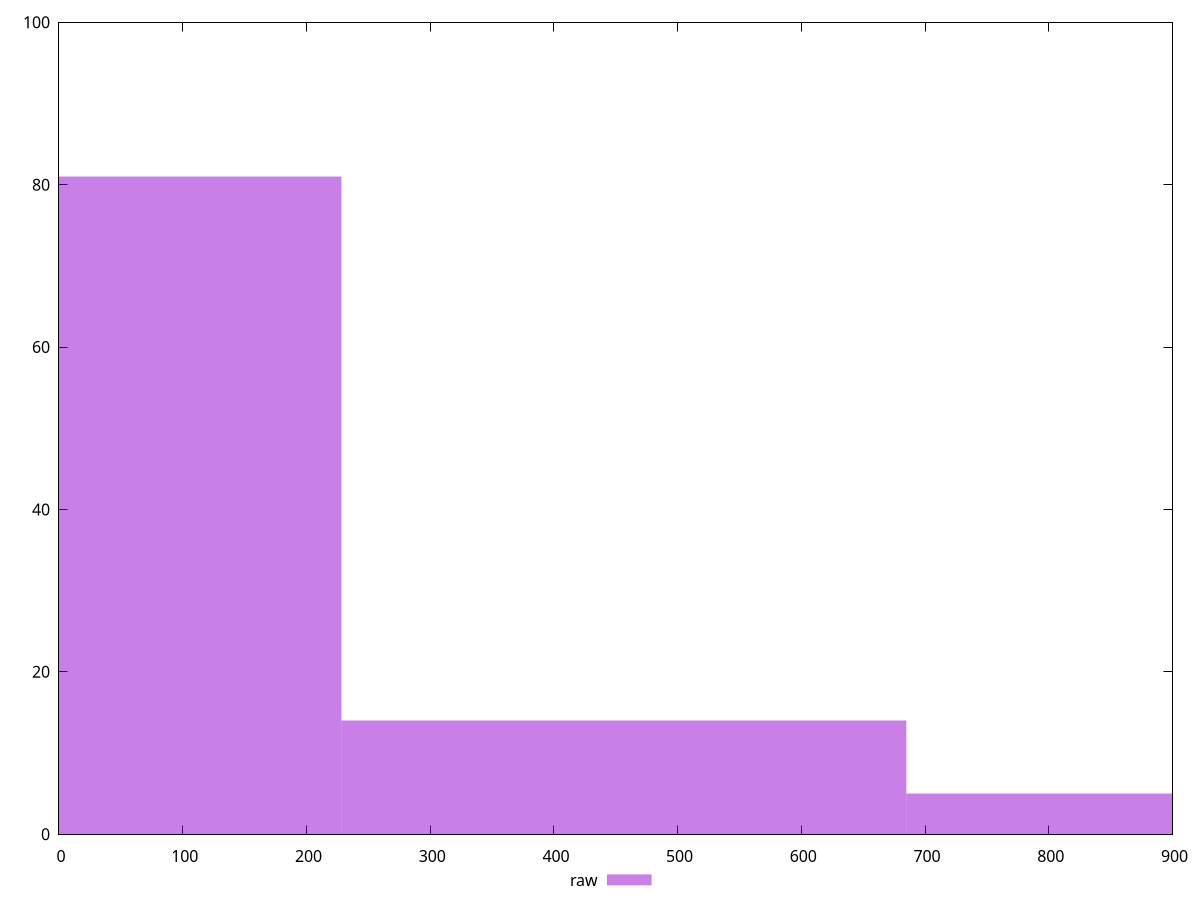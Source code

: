 reset

$raw <<EOF
0 81
456.5744488521897 14
913.1488977043794 5
EOF

set key outside below
set boxwidth 456.5744488521897
set xrange [0:900]
set yrange [0:100]
set trange [0:100]
set style fill transparent solid 0.5 noborder
set terminal svg size 640, 490 enhanced background rgb 'white'
set output "report_00015_2021-02-09T16-11-33.973Z/uses-http2/samples/pages+cached/raw/histogram.svg"

plot $raw title "raw" with boxes

reset
